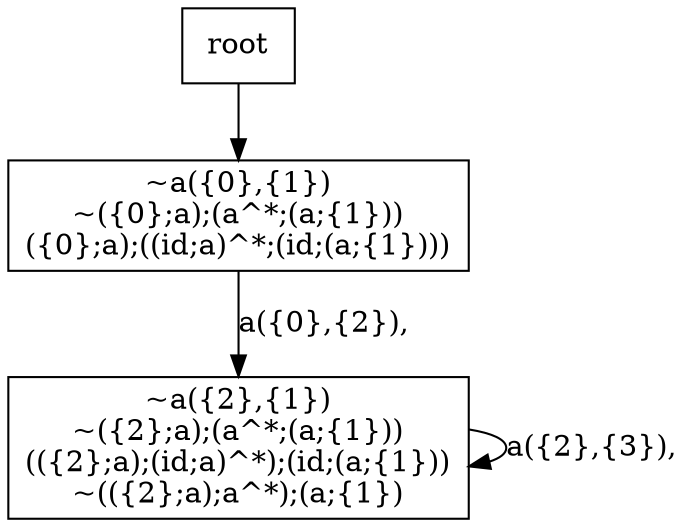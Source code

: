 digraph {
node[shape="box"]
N0x150807430[label="~a({0},{1})
~({0};a);(a^*;(a;{1}))
({0};a);((id;a)^*;(id;(a;{1})))
"];
N0x150807430 -> N0x150906680[label="a({0},{2}), 
"];
N0x150906680[label="~a({2},{1})
~({2};a);(a^*;(a;{1}))
(({2};a);(id;a)^*);(id;(a;{1}))
~(({2};a);a^*);(a;{1})
"];
N0x150906680 -> N0x150906680[label="a({2},{3}), 
"];
root -> N0x150807430;
}
